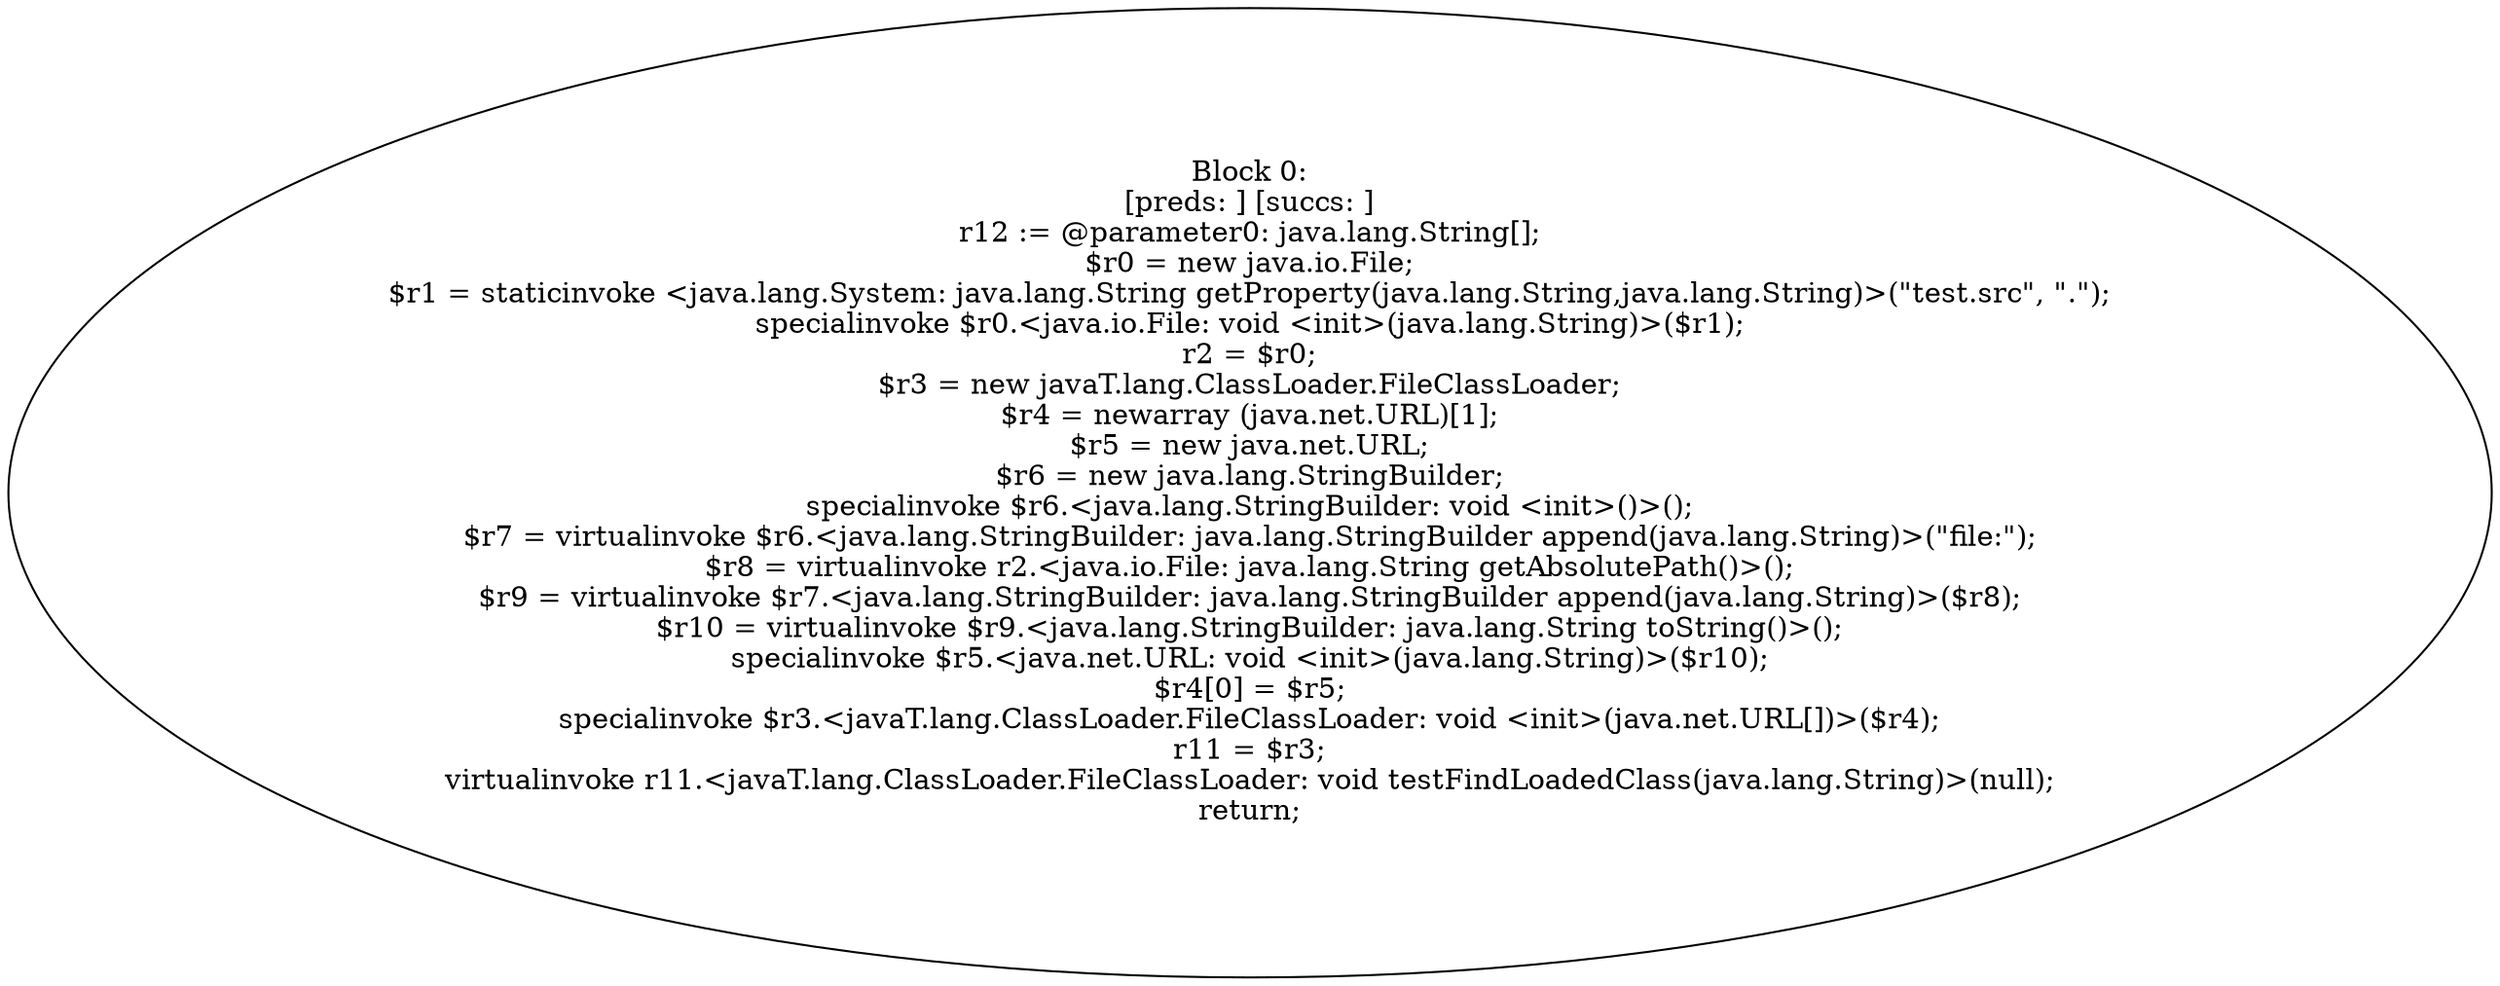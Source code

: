digraph "unitGraph" {
    "Block 0:
[preds: ] [succs: ]
r12 := @parameter0: java.lang.String[];
$r0 = new java.io.File;
$r1 = staticinvoke <java.lang.System: java.lang.String getProperty(java.lang.String,java.lang.String)>(\"test.src\", \".\");
specialinvoke $r0.<java.io.File: void <init>(java.lang.String)>($r1);
r2 = $r0;
$r3 = new javaT.lang.ClassLoader.FileClassLoader;
$r4 = newarray (java.net.URL)[1];
$r5 = new java.net.URL;
$r6 = new java.lang.StringBuilder;
specialinvoke $r6.<java.lang.StringBuilder: void <init>()>();
$r7 = virtualinvoke $r6.<java.lang.StringBuilder: java.lang.StringBuilder append(java.lang.String)>(\"file:\");
$r8 = virtualinvoke r2.<java.io.File: java.lang.String getAbsolutePath()>();
$r9 = virtualinvoke $r7.<java.lang.StringBuilder: java.lang.StringBuilder append(java.lang.String)>($r8);
$r10 = virtualinvoke $r9.<java.lang.StringBuilder: java.lang.String toString()>();
specialinvoke $r5.<java.net.URL: void <init>(java.lang.String)>($r10);
$r4[0] = $r5;
specialinvoke $r3.<javaT.lang.ClassLoader.FileClassLoader: void <init>(java.net.URL[])>($r4);
r11 = $r3;
virtualinvoke r11.<javaT.lang.ClassLoader.FileClassLoader: void testFindLoadedClass(java.lang.String)>(null);
return;
"
}
